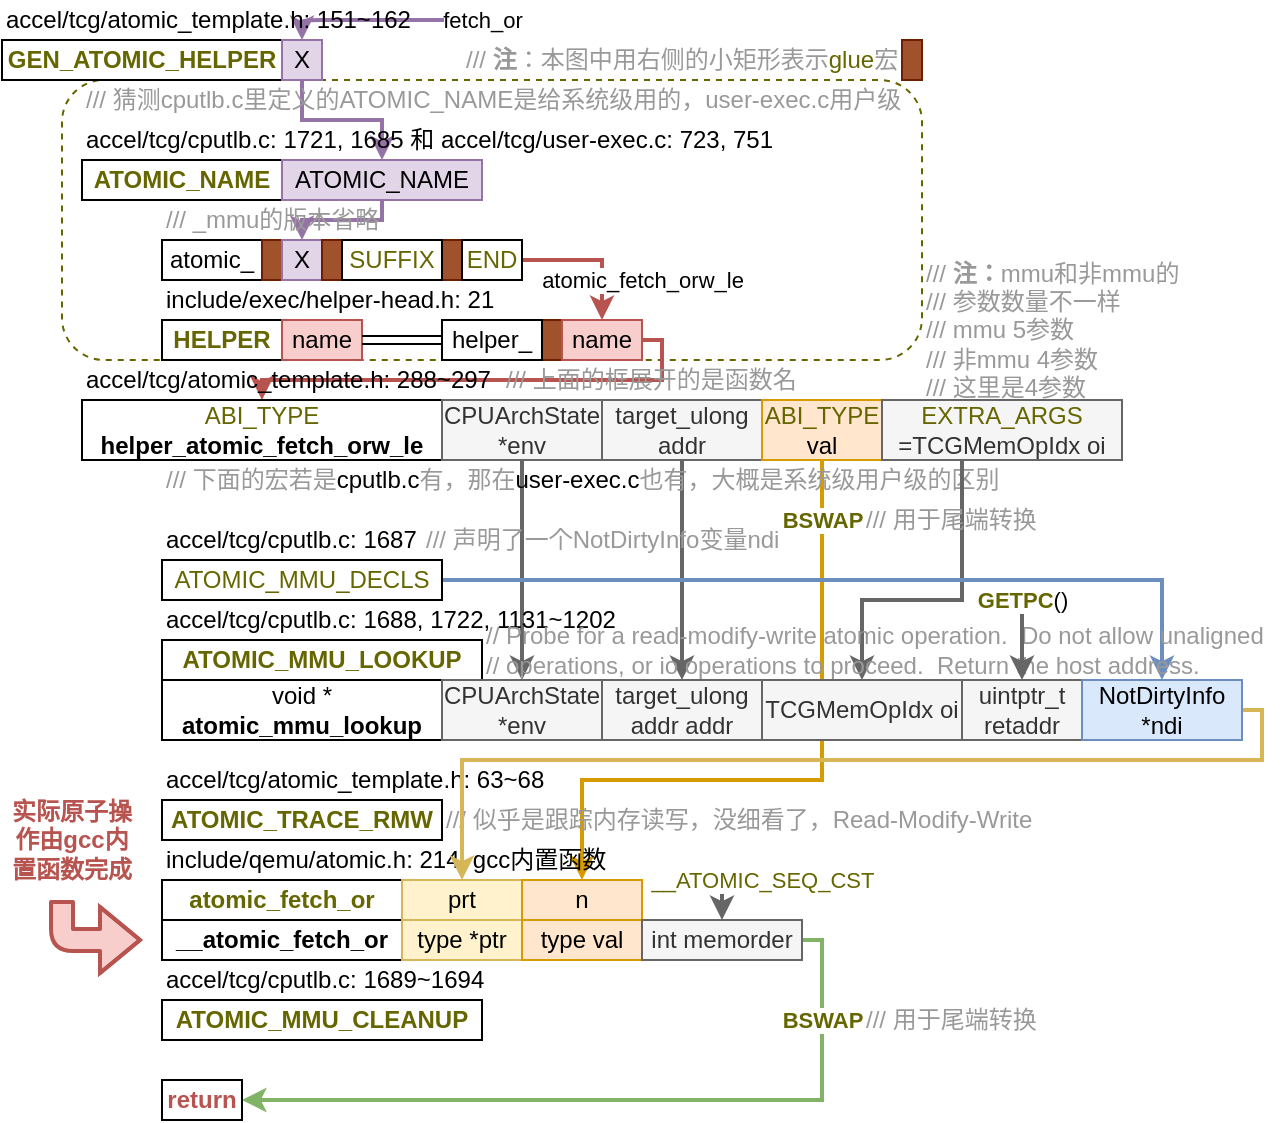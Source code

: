 <mxfile version="12.3.2" type="device" pages="1">
  <diagram id="hkfDScgzM1-lWR7indRn" name="Page-1">
    <mxGraphModel dx="392" dy="242" grid="1" gridSize="10" guides="0" tooltips="1" connect="1" arrows="1" fold="1" page="1" pageScale="1" pageWidth="827" pageHeight="1169" math="0" shadow="0">
      <root>
        <mxCell id="0"/>
        <mxCell id="1" parent="0"/>
        <mxCell id="wLWUbRr67FcXDNTCCyPW-48" value="" style="rounded=1;whiteSpace=wrap;html=1;fillColor=none;strokeColor=#666600;dashed=1;" parent="1" vertex="1">
          <mxGeometry x="110" y="100" width="430" height="140" as="geometry"/>
        </mxCell>
        <mxCell id="wLWUbRr67FcXDNTCCyPW-12" value="&lt;font color=&quot;#999999&quot;&gt;/// &lt;b&gt;注&lt;/b&gt;：本图中用右侧的小矩形表示&lt;/font&gt;&lt;font color=&quot;#666600&quot;&gt;glue&lt;/font&gt;&lt;font color=&quot;#999999&quot;&gt;宏&lt;/font&gt;" style="text;html=1;align=left;verticalAlign=middle;resizable=0;points=[];;autosize=1;" parent="1" vertex="1">
          <mxGeometry x="310" y="80" width="230" height="20" as="geometry"/>
        </mxCell>
        <mxCell id="wLWUbRr67FcXDNTCCyPW-1" value="&lt;font color=&quot;#666600&quot;&gt;&lt;b&gt;GEN_ATOMIC_HELPER&lt;/b&gt;&lt;/font&gt;" style="rounded=0;whiteSpace=wrap;html=1;" parent="1" vertex="1">
          <mxGeometry x="80" y="80" width="140" height="20" as="geometry"/>
        </mxCell>
        <mxCell id="wLWUbRr67FcXDNTCCyPW-53" style="edgeStyle=orthogonalEdgeStyle;rounded=0;orthogonalLoop=1;jettySize=auto;html=1;strokeWidth=2;fillColor=#e1d5e7;strokeColor=#9673a6;" parent="1" source="wLWUbRr67FcXDNTCCyPW-2" target="wLWUbRr67FcXDNTCCyPW-4" edge="1">
          <mxGeometry relative="1" as="geometry"/>
        </mxCell>
        <mxCell id="wLWUbRr67FcXDNTCCyPW-2" value="X" style="rounded=0;whiteSpace=wrap;html=1;fillColor=#e1d5e7;strokeColor=#9673a6;" parent="1" vertex="1">
          <mxGeometry x="220" y="80" width="20" height="20" as="geometry"/>
        </mxCell>
        <mxCell id="wLWUbRr67FcXDNTCCyPW-3" value="&lt;font color=&quot;#666600&quot;&gt;&lt;b&gt;ATOMIC_NAME&lt;/b&gt;&lt;/font&gt;" style="rounded=0;whiteSpace=wrap;html=1;" parent="1" vertex="1">
          <mxGeometry x="120" y="140" width="100" height="20" as="geometry"/>
        </mxCell>
        <mxCell id="wLWUbRr67FcXDNTCCyPW-57" style="edgeStyle=orthogonalEdgeStyle;rounded=0;orthogonalLoop=1;jettySize=auto;html=1;strokeWidth=2;fillColor=#e1d5e7;strokeColor=#9673a6;" parent="1" source="wLWUbRr67FcXDNTCCyPW-4" target="wLWUbRr67FcXDNTCCyPW-26" edge="1">
          <mxGeometry relative="1" as="geometry">
            <Array as="points">
              <mxPoint x="270" y="170"/>
              <mxPoint x="230" y="170"/>
            </Array>
          </mxGeometry>
        </mxCell>
        <mxCell id="wLWUbRr67FcXDNTCCyPW-4" value="ATOMIC_NAME" style="rounded=0;whiteSpace=wrap;html=1;fillColor=#e1d5e7;strokeColor=#9673a6;" parent="1" vertex="1">
          <mxGeometry x="220" y="140" width="100" height="20" as="geometry"/>
        </mxCell>
        <mxCell id="wLWUbRr67FcXDNTCCyPW-5" value="accel/tcg/cputlb.c: 1721, 1685 和 accel/tcg/user-exec.c: 723, 751" style="text;html=1;align=left;verticalAlign=middle;resizable=0;points=[];;autosize=1;" parent="1" vertex="1">
          <mxGeometry x="120" y="120" width="360" height="20" as="geometry"/>
        </mxCell>
        <mxCell id="wLWUbRr67FcXDNTCCyPW-8" value="&lt;font color=&quot;#999999&quot;&gt;/// 猜测cputlb.c里定义的ATOMIC_NAME是给系统级用的，user-exec.c用户级&lt;/font&gt;" style="text;html=1;align=left;verticalAlign=middle;resizable=0;points=[];;autosize=1;" parent="1" vertex="1">
          <mxGeometry x="120" y="100" width="420" height="20" as="geometry"/>
        </mxCell>
        <mxCell id="wLWUbRr67FcXDNTCCyPW-10" value="" style="rounded=0;whiteSpace=wrap;html=1;fillColor=#a0522d;strokeColor=#6D1F00;fontColor=#ffffff;" parent="1" vertex="1">
          <mxGeometry x="350" y="220" width="10" height="20" as="geometry"/>
        </mxCell>
        <mxCell id="wLWUbRr67FcXDNTCCyPW-14" value="" style="rounded=0;whiteSpace=wrap;html=1;fillColor=#a0522d;strokeColor=#6D1F00;fontColor=#ffffff;" parent="1" vertex="1">
          <mxGeometry x="530" y="80" width="10" height="20" as="geometry"/>
        </mxCell>
        <mxCell id="wLWUbRr67FcXDNTCCyPW-15" value="&lt;font color=&quot;#666600&quot;&gt;&lt;b&gt;HELPER&lt;/b&gt;&lt;/font&gt;" style="rounded=0;whiteSpace=wrap;html=1;" parent="1" vertex="1">
          <mxGeometry x="160" y="220" width="60" height="20" as="geometry"/>
        </mxCell>
        <mxCell id="wLWUbRr67FcXDNTCCyPW-16" value="helper_" style="rounded=0;whiteSpace=wrap;html=1;" parent="1" vertex="1">
          <mxGeometry x="300" y="220" width="50" height="20" as="geometry"/>
        </mxCell>
        <mxCell id="wLWUbRr67FcXDNTCCyPW-17" value="include/exec/helper-head.h: 21" style="text;html=1;align=left;verticalAlign=middle;resizable=0;points=[];;autosize=1;" parent="1" vertex="1">
          <mxGeometry x="160" y="200" width="180" height="20" as="geometry"/>
        </mxCell>
        <mxCell id="wLWUbRr67FcXDNTCCyPW-19" value="name" style="rounded=0;whiteSpace=wrap;html=1;fillColor=#f8cecc;strokeColor=#b85450;" parent="1" vertex="1">
          <mxGeometry x="220" y="220" width="40" height="20" as="geometry"/>
        </mxCell>
        <mxCell id="wLWUbRr67FcXDNTCCyPW-20" value="" style="shape=link;html=1;" parent="1" source="wLWUbRr67FcXDNTCCyPW-19" target="wLWUbRr67FcXDNTCCyPW-16" edge="1">
          <mxGeometry width="50" height="50" relative="1" as="geometry">
            <mxPoint x="260" y="440" as="sourcePoint"/>
            <mxPoint x="310" y="390" as="targetPoint"/>
          </mxGeometry>
        </mxCell>
        <mxCell id="wLWUbRr67FcXDNTCCyPW-60" style="edgeStyle=orthogonalEdgeStyle;rounded=0;orthogonalLoop=1;jettySize=auto;html=1;strokeWidth=2;fillColor=#f8cecc;strokeColor=#b85450;" parent="1" source="wLWUbRr67FcXDNTCCyPW-21" target="wLWUbRr67FcXDNTCCyPW-61" edge="1">
          <mxGeometry relative="1" as="geometry">
            <mxPoint x="199.882" y="260" as="targetPoint"/>
            <Array as="points">
              <mxPoint x="410" y="230"/>
              <mxPoint x="410" y="250"/>
              <mxPoint x="210" y="250"/>
            </Array>
          </mxGeometry>
        </mxCell>
        <mxCell id="wLWUbRr67FcXDNTCCyPW-21" value="name" style="rounded=0;whiteSpace=wrap;html=1;fillColor=#f8cecc;strokeColor=#b85450;" parent="1" vertex="1">
          <mxGeometry x="360" y="220" width="40" height="20" as="geometry"/>
        </mxCell>
        <mxCell id="wLWUbRr67FcXDNTCCyPW-24" value="atomic_" style="rounded=0;whiteSpace=wrap;html=1;" parent="1" vertex="1">
          <mxGeometry x="160" y="180" width="50" height="20" as="geometry"/>
        </mxCell>
        <mxCell id="wLWUbRr67FcXDNTCCyPW-25" value="" style="rounded=0;whiteSpace=wrap;html=1;fillColor=#a0522d;strokeColor=#6D1F00;fontColor=#ffffff;" parent="1" vertex="1">
          <mxGeometry x="210" y="180" width="10" height="20" as="geometry"/>
        </mxCell>
        <mxCell id="wLWUbRr67FcXDNTCCyPW-26" value="X" style="rounded=0;whiteSpace=wrap;html=1;fillColor=#e1d5e7;strokeColor=#9673a6;" parent="1" vertex="1">
          <mxGeometry x="220" y="180" width="20" height="20" as="geometry"/>
        </mxCell>
        <mxCell id="wLWUbRr67FcXDNTCCyPW-29" value="" style="rounded=0;whiteSpace=wrap;html=1;fillColor=#a0522d;strokeColor=#6D1F00;fontColor=#ffffff;" parent="1" vertex="1">
          <mxGeometry x="300" y="180" width="10" height="20" as="geometry"/>
        </mxCell>
        <mxCell id="wLWUbRr67FcXDNTCCyPW-30" value="" style="rounded=0;whiteSpace=wrap;html=1;fillColor=#a0522d;strokeColor=#6D1F00;fontColor=#ffffff;" parent="1" vertex="1">
          <mxGeometry x="240" y="180" width="10" height="20" as="geometry"/>
        </mxCell>
        <mxCell id="wLWUbRr67FcXDNTCCyPW-31" value="&lt;font color=&quot;#666600&quot;&gt;SUFFIX&lt;/font&gt;" style="rounded=0;whiteSpace=wrap;html=1;" parent="1" vertex="1">
          <mxGeometry x="250" y="180" width="50" height="20" as="geometry"/>
        </mxCell>
        <mxCell id="wLWUbRr67FcXDNTCCyPW-56" value="atomic_fetch_orw_le" style="edgeStyle=orthogonalEdgeStyle;rounded=0;orthogonalLoop=1;jettySize=auto;html=1;strokeWidth=2;fillColor=#f8cecc;strokeColor=#b85450;" parent="1" source="wLWUbRr67FcXDNTCCyPW-33" target="wLWUbRr67FcXDNTCCyPW-21" edge="1">
          <mxGeometry x="0.152" y="-22" relative="1" as="geometry">
            <mxPoint x="42" y="9" as="offset"/>
          </mxGeometry>
        </mxCell>
        <mxCell id="wLWUbRr67FcXDNTCCyPW-33" value="&lt;font color=&quot;#666600&quot;&gt;END&lt;/font&gt;" style="rounded=0;whiteSpace=wrap;html=1;" parent="1" vertex="1">
          <mxGeometry x="310" y="180" width="30" height="20" as="geometry"/>
        </mxCell>
        <mxCell id="wLWUbRr67FcXDNTCCyPW-37" value="&lt;font color=&quot;#999999&quot;&gt;/// _mmu的版本省略&lt;/font&gt;" style="text;html=1;align=left;verticalAlign=middle;resizable=0;points=[];;autosize=1;" parent="1" vertex="1">
          <mxGeometry x="160" y="160" width="120" height="20" as="geometry"/>
        </mxCell>
        <mxCell id="wLWUbRr67FcXDNTCCyPW-50" value="&lt;font color=&quot;#999999&quot;&gt;/// 上面的框展开的是函数名&lt;/font&gt;" style="text;html=1;align=left;verticalAlign=middle;resizable=0;points=[];;autosize=1;" parent="1" vertex="1">
          <mxGeometry x="330" y="240" width="160" height="20" as="geometry"/>
        </mxCell>
        <mxCell id="wLWUbRr67FcXDNTCCyPW-61" value="&lt;font color=&quot;#666600&quot;&gt;ABI_TYPE&lt;/font&gt; &lt;b&gt;helper_atomic_fetch_orw_le&lt;/b&gt;" style="rounded=0;whiteSpace=wrap;html=1;strokeColor=#000000;fillColor=#ffffff;" parent="1" vertex="1">
          <mxGeometry x="120" y="260" width="180" height="30" as="geometry"/>
        </mxCell>
        <mxCell id="wLWUbRr67FcXDNTCCyPW-99" style="edgeStyle=orthogonalEdgeStyle;rounded=0;orthogonalLoop=1;jettySize=auto;html=1;strokeWidth=2;fillColor=#f5f5f5;strokeColor=#666666;" parent="1" source="wLWUbRr67FcXDNTCCyPW-62" target="wLWUbRr67FcXDNTCCyPW-91" edge="1">
          <mxGeometry relative="1" as="geometry"/>
        </mxCell>
        <mxCell id="wLWUbRr67FcXDNTCCyPW-62" value="CPUArchState *env" style="rounded=0;whiteSpace=wrap;html=1;strokeColor=#666666;fillColor=#f5f5f5;fontColor=#333333;" parent="1" vertex="1">
          <mxGeometry x="300" y="260" width="80" height="30" as="geometry"/>
        </mxCell>
        <mxCell id="wLWUbRr67FcXDNTCCyPW-100" style="edgeStyle=orthogonalEdgeStyle;rounded=0;orthogonalLoop=1;jettySize=auto;html=1;strokeWidth=2;fillColor=#f5f5f5;strokeColor=#666666;" parent="1" source="wLWUbRr67FcXDNTCCyPW-63" target="wLWUbRr67FcXDNTCCyPW-94" edge="1">
          <mxGeometry relative="1" as="geometry"/>
        </mxCell>
        <mxCell id="wLWUbRr67FcXDNTCCyPW-63" value="target_ulong addr" style="rounded=0;whiteSpace=wrap;html=1;strokeColor=#666666;fillColor=#f5f5f5;fontColor=#333333;" parent="1" vertex="1">
          <mxGeometry x="380" y="260" width="80" height="30" as="geometry"/>
        </mxCell>
        <mxCell id="wLWUbRr67FcXDNTCCyPW-110" value="&lt;b&gt;&lt;font color=&quot;#666600&quot;&gt;BSWAP&lt;/font&gt;&lt;/b&gt;" style="edgeStyle=orthogonalEdgeStyle;rounded=0;orthogonalLoop=1;jettySize=auto;html=1;strokeWidth=2;fillColor=#ffe6cc;strokeColor=#d79b00;" parent="1" source="wLWUbRr67FcXDNTCCyPW-64" target="wLWUbRr67FcXDNTCCyPW-78" edge="1">
          <mxGeometry x="-0.818" relative="1" as="geometry">
            <Array as="points">
              <mxPoint x="490" y="450"/>
              <mxPoint x="370" y="450"/>
            </Array>
            <mxPoint as="offset"/>
          </mxGeometry>
        </mxCell>
        <mxCell id="wLWUbRr67FcXDNTCCyPW-64" value="&lt;font color=&quot;#666600&quot;&gt;ABI_TYPE &lt;/font&gt;val" style="rounded=0;whiteSpace=wrap;html=1;strokeColor=#d79b00;fillColor=#ffe6cc;" parent="1" vertex="1">
          <mxGeometry x="460" y="260" width="60" height="30" as="geometry"/>
        </mxCell>
        <mxCell id="wLWUbRr67FcXDNTCCyPW-65" value="&lt;b&gt;&lt;font color=&quot;#666600&quot;&gt;ATOMIC_TRACE_RMW&lt;/font&gt;&lt;/b&gt;" style="rounded=0;whiteSpace=wrap;html=1;strokeColor=#000000;fillColor=#ffffff;" parent="1" vertex="1">
          <mxGeometry x="160" y="460" width="140" height="20" as="geometry"/>
        </mxCell>
        <mxCell id="wLWUbRr67FcXDNTCCyPW-66" value="&lt;b&gt;&lt;font color=&quot;#666600&quot;&gt;ATOMIC_MMU_CLEANUP&lt;/font&gt;&lt;/b&gt;" style="rounded=0;whiteSpace=wrap;html=1;strokeColor=#000000;fillColor=#ffffff;" parent="1" vertex="1">
          <mxGeometry x="160" y="560" width="160" height="20" as="geometry"/>
        </mxCell>
        <mxCell id="wLWUbRr67FcXDNTCCyPW-67" value="accel/tcg/atomic_template.h: 63~68" style="text;html=1;align=left;verticalAlign=middle;resizable=0;points=[];;autosize=1;" parent="1" vertex="1">
          <mxGeometry x="160" y="440" width="200" height="20" as="geometry"/>
        </mxCell>
        <mxCell id="wLWUbRr67FcXDNTCCyPW-68" value="&lt;font color=&quot;#999999&quot;&gt;/// 似乎是跟踪内存读写，没细看了，Read-Modify-Write&lt;/font&gt;" style="text;html=1;align=left;verticalAlign=middle;resizable=0;points=[];;autosize=1;" parent="1" vertex="1">
          <mxGeometry x="300" y="460" width="310" height="20" as="geometry"/>
        </mxCell>
        <mxCell id="wLWUbRr67FcXDNTCCyPW-70" value="accel/tcg/cputlb.c: 1689~1694" style="text;html=1;align=left;verticalAlign=middle;resizable=0;points=[];;autosize=1;" parent="1" vertex="1">
          <mxGeometry x="160" y="540" width="170" height="20" as="geometry"/>
        </mxCell>
        <mxCell id="wLWUbRr67FcXDNTCCyPW-72" value="&lt;font color=&quot;#999999&quot;&gt;/// 下面的宏若是&lt;/font&gt;cputlb.c&lt;font color=&quot;#999999&quot;&gt;有，那在&lt;/font&gt;&lt;span style=&quot;text-align: center&quot;&gt;user-exec.c&lt;font color=&quot;#999999&quot;&gt;也有，大概是系统级用户级的区别&lt;/font&gt;&lt;/span&gt;" style="text;html=1;align=left;verticalAlign=middle;resizable=0;points=[];;autosize=1;" parent="1" vertex="1">
          <mxGeometry x="160" y="290" width="430" height="20" as="geometry"/>
        </mxCell>
        <mxCell id="wLWUbRr67FcXDNTCCyPW-73" value="&lt;b&gt;&lt;font color=&quot;#666600&quot;&gt;atomic_fetch_or&lt;/font&gt;&lt;/b&gt;" style="rounded=0;whiteSpace=wrap;html=1;strokeColor=#000000;fillColor=#ffffff;" parent="1" vertex="1">
          <mxGeometry x="160" y="500" width="120" height="20" as="geometry"/>
        </mxCell>
        <mxCell id="wLWUbRr67FcXDNTCCyPW-76" value="fetch_or" style="endArrow=classic;html=1;strokeWidth=2;fillColor=#e1d5e7;strokeColor=#9673a6;" parent="1" target="wLWUbRr67FcXDNTCCyPW-2" edge="1">
          <mxGeometry x="-1" width="50" height="50" relative="1" as="geometry">
            <mxPoint x="320" y="70" as="sourcePoint"/>
            <mxPoint x="70" y="170" as="targetPoint"/>
            <Array as="points">
              <mxPoint x="230" y="70"/>
            </Array>
            <mxPoint as="offset"/>
          </mxGeometry>
        </mxCell>
        <mxCell id="wLWUbRr67FcXDNTCCyPW-77" value="prt" style="rounded=0;whiteSpace=wrap;html=1;strokeColor=#d6b656;fillColor=#fff2cc;" parent="1" vertex="1">
          <mxGeometry x="280" y="500" width="60" height="20" as="geometry"/>
        </mxCell>
        <mxCell id="wLWUbRr67FcXDNTCCyPW-78" value="n" style="rounded=0;whiteSpace=wrap;html=1;strokeColor=#d79b00;fillColor=#ffe6cc;" parent="1" vertex="1">
          <mxGeometry x="340" y="500" width="60" height="20" as="geometry"/>
        </mxCell>
        <mxCell id="wLWUbRr67FcXDNTCCyPW-79" value="include/qemu/atomic.h: 214, gcc内置函数" style="text;html=1;align=left;verticalAlign=middle;resizable=0;points=[];;autosize=1;" parent="1" vertex="1">
          <mxGeometry x="160" y="480" width="240" height="20" as="geometry"/>
        </mxCell>
        <mxCell id="wLWUbRr67FcXDNTCCyPW-80" value="accel/tcg/atomic_template.h: 288~297" style="text;html=1;align=left;verticalAlign=middle;resizable=0;points=[];;autosize=1;" parent="1" vertex="1">
          <mxGeometry x="120" y="240" width="220" height="20" as="geometry"/>
        </mxCell>
        <mxCell id="wLWUbRr67FcXDNTCCyPW-102" style="edgeStyle=orthogonalEdgeStyle;rounded=0;orthogonalLoop=1;jettySize=auto;html=1;strokeWidth=2;fillColor=#f5f5f5;strokeColor=#666666;" parent="1" source="wLWUbRr67FcXDNTCCyPW-81" target="wLWUbRr67FcXDNTCCyPW-95" edge="1">
          <mxGeometry relative="1" as="geometry">
            <Array as="points">
              <mxPoint x="560" y="360"/>
              <mxPoint x="510" y="360"/>
            </Array>
          </mxGeometry>
        </mxCell>
        <mxCell id="wLWUbRr67FcXDNTCCyPW-81" value="&lt;span style=&quot;white-space: normal&quot;&gt;&lt;font color=&quot;#666600&quot;&gt;EXTRA_ARGS&lt;/font&gt;&lt;br&gt;=TCGMemOpIdx oi&lt;br&gt;&lt;/span&gt;" style="rounded=0;whiteSpace=wrap;html=1;strokeColor=#666666;fillColor=#f5f5f5;fontColor=#333333;" parent="1" vertex="1">
          <mxGeometry x="520" y="260" width="120" height="30" as="geometry"/>
        </mxCell>
        <mxCell id="wLWUbRr67FcXDNTCCyPW-101" style="edgeStyle=orthogonalEdgeStyle;rounded=0;orthogonalLoop=1;jettySize=auto;html=1;strokeWidth=2;fillColor=#dae8fc;strokeColor=#6c8ebf;" parent="1" source="wLWUbRr67FcXDNTCCyPW-82" target="wLWUbRr67FcXDNTCCyPW-97" edge="1">
          <mxGeometry relative="1" as="geometry"/>
        </mxCell>
        <mxCell id="wLWUbRr67FcXDNTCCyPW-82" value="&lt;font color=&quot;#666600&quot;&gt;ATOMIC_MMU_DECLS&lt;/font&gt;" style="rounded=0;whiteSpace=wrap;html=1;" parent="1" vertex="1">
          <mxGeometry x="160" y="340" width="140" height="20" as="geometry"/>
        </mxCell>
        <mxCell id="wLWUbRr67FcXDNTCCyPW-84" value="&lt;font color=&quot;#999999&quot;&gt;/// 声明了一个NotDirtyInfo变量ndi&lt;/font&gt;" style="text;html=1;align=left;verticalAlign=middle;resizable=0;points=[];;autosize=1;" parent="1" vertex="1">
          <mxGeometry x="290" y="320" width="190" height="20" as="geometry"/>
        </mxCell>
        <mxCell id="wLWUbRr67FcXDNTCCyPW-86" value="accel/tcg/cputlb.c: 1687" style="text;html=1;align=left;verticalAlign=middle;resizable=0;points=[];;autosize=1;" parent="1" vertex="1">
          <mxGeometry x="160" y="320" width="140" height="20" as="geometry"/>
        </mxCell>
        <mxCell id="wLWUbRr67FcXDNTCCyPW-87" value="&lt;b&gt;&lt;font color=&quot;#666600&quot;&gt;ATOMIC_MMU_LOOKUP&lt;/font&gt;&lt;/b&gt;" style="rounded=0;whiteSpace=wrap;html=1;strokeColor=#000000;fillColor=#ffffff;" parent="1" vertex="1">
          <mxGeometry x="160" y="380" width="160" height="20" as="geometry"/>
        </mxCell>
        <mxCell id="wLWUbRr67FcXDNTCCyPW-88" value="void * &lt;b&gt;atomic_mmu_lookup&lt;/b&gt;" style="rounded=0;whiteSpace=wrap;html=1;strokeColor=#000000;fillColor=#ffffff;" parent="1" vertex="1">
          <mxGeometry x="160" y="400" width="140" height="30" as="geometry"/>
        </mxCell>
        <mxCell id="wLWUbRr67FcXDNTCCyPW-89" value="accel/tcg/cputlb.c: 1688, 1722, 1131~1202" style="text;html=1;align=left;verticalAlign=middle;resizable=0;points=[];;autosize=1;" parent="1" vertex="1">
          <mxGeometry x="160" y="360" width="240" height="20" as="geometry"/>
        </mxCell>
        <mxCell id="wLWUbRr67FcXDNTCCyPW-91" value="CPUArchState *env" style="rounded=0;whiteSpace=wrap;html=1;strokeColor=#666666;fillColor=#f5f5f5;fontColor=#333333;" parent="1" vertex="1">
          <mxGeometry x="300" y="400" width="80" height="30" as="geometry"/>
        </mxCell>
        <mxCell id="wLWUbRr67FcXDNTCCyPW-94" value="target_ulong addr addr" style="rounded=0;whiteSpace=wrap;html=1;strokeColor=#666666;fillColor=#f5f5f5;fontColor=#333333;" parent="1" vertex="1">
          <mxGeometry x="380" y="400" width="80" height="30" as="geometry"/>
        </mxCell>
        <mxCell id="wLWUbRr67FcXDNTCCyPW-95" value="TCGMemOpIdx oi" style="rounded=0;whiteSpace=wrap;html=1;strokeColor=#666666;fillColor=#f5f5f5;fontColor=#333333;" parent="1" vertex="1">
          <mxGeometry x="460" y="400" width="100" height="30" as="geometry"/>
        </mxCell>
        <mxCell id="wLWUbRr67FcXDNTCCyPW-96" value="uintptr_t retaddr" style="rounded=0;whiteSpace=wrap;html=1;strokeColor=#666666;fillColor=#f5f5f5;fontColor=#333333;" parent="1" vertex="1">
          <mxGeometry x="560" y="400" width="60" height="30" as="geometry"/>
        </mxCell>
        <mxCell id="wLWUbRr67FcXDNTCCyPW-109" style="edgeStyle=orthogonalEdgeStyle;rounded=0;orthogonalLoop=1;jettySize=auto;html=1;strokeWidth=2;fillColor=#fff2cc;strokeColor=#d6b656;" parent="1" source="wLWUbRr67FcXDNTCCyPW-97" target="wLWUbRr67FcXDNTCCyPW-77" edge="1">
          <mxGeometry relative="1" as="geometry">
            <Array as="points">
              <mxPoint x="710" y="415"/>
              <mxPoint x="710" y="440"/>
              <mxPoint x="310" y="440"/>
            </Array>
          </mxGeometry>
        </mxCell>
        <mxCell id="wLWUbRr67FcXDNTCCyPW-97" value="NotDirtyInfo *ndi" style="rounded=0;whiteSpace=wrap;html=1;strokeColor=#6c8ebf;fillColor=#dae8fc;" parent="1" vertex="1">
          <mxGeometry x="620" y="400" width="80" height="30" as="geometry"/>
        </mxCell>
        <mxCell id="wLWUbRr67FcXDNTCCyPW-98" value="&lt;font color=&quot;#999999&quot;&gt;// Probe for a read-modify-write atomic operation.&amp;nbsp; Do not allow unaligned&lt;br&gt;// operations, or io operations to proceed.&amp;nbsp; Return the host address.&lt;/font&gt;" style="text;html=1;align=left;verticalAlign=middle;resizable=0;points=[];;autosize=1;" parent="1" vertex="1">
          <mxGeometry x="320" y="370" width="400" height="30" as="geometry"/>
        </mxCell>
        <mxCell id="wLWUbRr67FcXDNTCCyPW-104" value="&lt;b&gt;__atomic_fetch_or&lt;/b&gt;" style="rounded=0;whiteSpace=wrap;html=1;strokeColor=#000000;fillColor=#ffffff;" parent="1" vertex="1">
          <mxGeometry x="160" y="520" width="120" height="20" as="geometry"/>
        </mxCell>
        <mxCell id="wLWUbRr67FcXDNTCCyPW-105" value="type *ptr" style="rounded=0;whiteSpace=wrap;html=1;strokeColor=#d6b656;fillColor=#fff2cc;" parent="1" vertex="1">
          <mxGeometry x="280" y="520" width="60" height="20" as="geometry"/>
        </mxCell>
        <mxCell id="wLWUbRr67FcXDNTCCyPW-106" value="type val" style="rounded=0;whiteSpace=wrap;html=1;strokeColor=#d79b00;fillColor=#ffe6cc;" parent="1" vertex="1">
          <mxGeometry x="340" y="520" width="60" height="20" as="geometry"/>
        </mxCell>
        <mxCell id="wLWUbRr67FcXDNTCCyPW-114" value="&lt;b&gt;&lt;font color=&quot;#666600&quot;&gt;BSWAP&lt;/font&gt;&lt;/b&gt;" style="edgeStyle=orthogonalEdgeStyle;rounded=0;orthogonalLoop=1;jettySize=auto;html=1;strokeWidth=2;fillColor=#d5e8d4;strokeColor=#82b366;" parent="1" source="wLWUbRr67FcXDNTCCyPW-107" target="wLWUbRr67FcXDNTCCyPW-112" edge="1">
          <mxGeometry x="-0.737" relative="1" as="geometry">
            <Array as="points">
              <mxPoint x="490" y="530"/>
              <mxPoint x="490" y="610"/>
            </Array>
            <mxPoint as="offset"/>
          </mxGeometry>
        </mxCell>
        <mxCell id="wLWUbRr67FcXDNTCCyPW-107" value="int memorder" style="rounded=0;whiteSpace=wrap;html=1;strokeColor=#666666;fillColor=#f5f5f5;fontColor=#333333;" parent="1" vertex="1">
          <mxGeometry x="400" y="520" width="80" height="20" as="geometry"/>
        </mxCell>
        <mxCell id="wLWUbRr67FcXDNTCCyPW-108" value="&lt;font color=&quot;#666600&quot;&gt;__ATOMIC_SEQ_CST&lt;/font&gt;" style="endArrow=classic;html=1;strokeWidth=2;fillColor=#f5f5f5;strokeColor=#666666;" parent="1" target="wLWUbRr67FcXDNTCCyPW-107" edge="1">
          <mxGeometry x="-1" y="20" width="50" height="50" relative="1" as="geometry">
            <mxPoint x="440" y="500" as="sourcePoint"/>
            <mxPoint x="480" y="570" as="targetPoint"/>
            <mxPoint as="offset"/>
          </mxGeometry>
        </mxCell>
        <mxCell id="wLWUbRr67FcXDNTCCyPW-111" value="&lt;font color=&quot;#999999&quot;&gt;/// 用于尾端转换&lt;/font&gt;" style="text;html=1;align=left;verticalAlign=middle;resizable=0;points=[];;autosize=1;" parent="1" vertex="1">
          <mxGeometry x="510" y="310" width="100" height="20" as="geometry"/>
        </mxCell>
        <mxCell id="wLWUbRr67FcXDNTCCyPW-112" value="&lt;b&gt;&lt;font color=&quot;#b85450&quot;&gt;return&lt;/font&gt;&lt;/b&gt;" style="rounded=0;whiteSpace=wrap;html=1;strokeColor=#000000;fillColor=#ffffff;" parent="1" vertex="1">
          <mxGeometry x="160" y="600" width="40" height="20" as="geometry"/>
        </mxCell>
        <mxCell id="wLWUbRr67FcXDNTCCyPW-115" value="&lt;font color=&quot;#999999&quot;&gt;/// 用于尾端转换&lt;/font&gt;" style="text;html=1;align=left;verticalAlign=middle;resizable=0;points=[];;autosize=1;" parent="1" vertex="1">
          <mxGeometry x="510" y="560" width="100" height="20" as="geometry"/>
        </mxCell>
        <mxCell id="wLWUbRr67FcXDNTCCyPW-41" value="accel/tcg/atomic_template.h: 151~162" style="text;html=1;align=left;verticalAlign=middle;resizable=0;points=[];;autosize=1;" parent="1" vertex="1">
          <mxGeometry x="80" y="60" width="220" height="20" as="geometry"/>
        </mxCell>
        <mxCell id="wLWUbRr67FcXDNTCCyPW-116" value="" style="shape=flexArrow;endArrow=classic;html=1;strokeWidth=2;fillColor=#f8cecc;strokeColor=#b85450;" parent="1" edge="1">
          <mxGeometry width="50" height="50" relative="1" as="geometry">
            <mxPoint x="110" y="510" as="sourcePoint"/>
            <mxPoint x="150" y="530" as="targetPoint"/>
            <Array as="points">
              <mxPoint x="110" y="530"/>
            </Array>
          </mxGeometry>
        </mxCell>
        <mxCell id="wLWUbRr67FcXDNTCCyPW-118" value="&lt;font color=&quot;#b85450&quot;&gt;&lt;b&gt;实际原子操作由gcc内置函数完成&lt;/b&gt;&lt;/font&gt;" style="text;html=1;strokeColor=none;fillColor=none;align=center;verticalAlign=middle;whiteSpace=wrap;rounded=0;" parent="1" vertex="1">
          <mxGeometry x="80" y="460" width="70" height="40" as="geometry"/>
        </mxCell>
        <mxCell id="_uIOmhdkPoZvL0Q-19Wj-2" value="&lt;font color=&quot;#666600&quot;&gt;&lt;b&gt;GETPC&lt;/b&gt;&lt;/font&gt;()" style="endArrow=classic;html=1;strokeWidth=2;fillColor=#f5f5f5;strokeColor=#666666;" parent="1" target="wLWUbRr67FcXDNTCCyPW-96" edge="1">
          <mxGeometry x="-1" width="50" height="50" relative="1" as="geometry">
            <mxPoint x="590" y="360" as="sourcePoint"/>
            <mxPoint x="620" y="460" as="targetPoint"/>
            <mxPoint as="offset"/>
          </mxGeometry>
        </mxCell>
        <mxCell id="_uIOmhdkPoZvL0Q-19Wj-3" value="&lt;span style=&quot;color: rgb(153 , 153 , 153)&quot;&gt;///&amp;nbsp;&lt;/span&gt;&lt;b style=&quot;color: rgb(153 , 153 , 153)&quot;&gt;注：&lt;/b&gt;&lt;span style=&quot;color: rgb(153 , 153 , 153)&quot;&gt;mmu和非mmu的&lt;br&gt;/// 参数数量不一样&lt;/span&gt;&lt;font color=&quot;#999999&quot;&gt;&lt;br&gt;/// mmu 5参数&lt;br&gt;/// 非mmu 4参数&lt;br&gt;/// 这里是4参数&lt;br&gt;&lt;/font&gt;" style="text;html=1;align=left;verticalAlign=middle;resizable=0;points=[];;autosize=1;" parent="1" vertex="1">
          <mxGeometry x="540" y="190" width="140" height="70" as="geometry"/>
        </mxCell>
      </root>
    </mxGraphModel>
  </diagram>
</mxfile>
